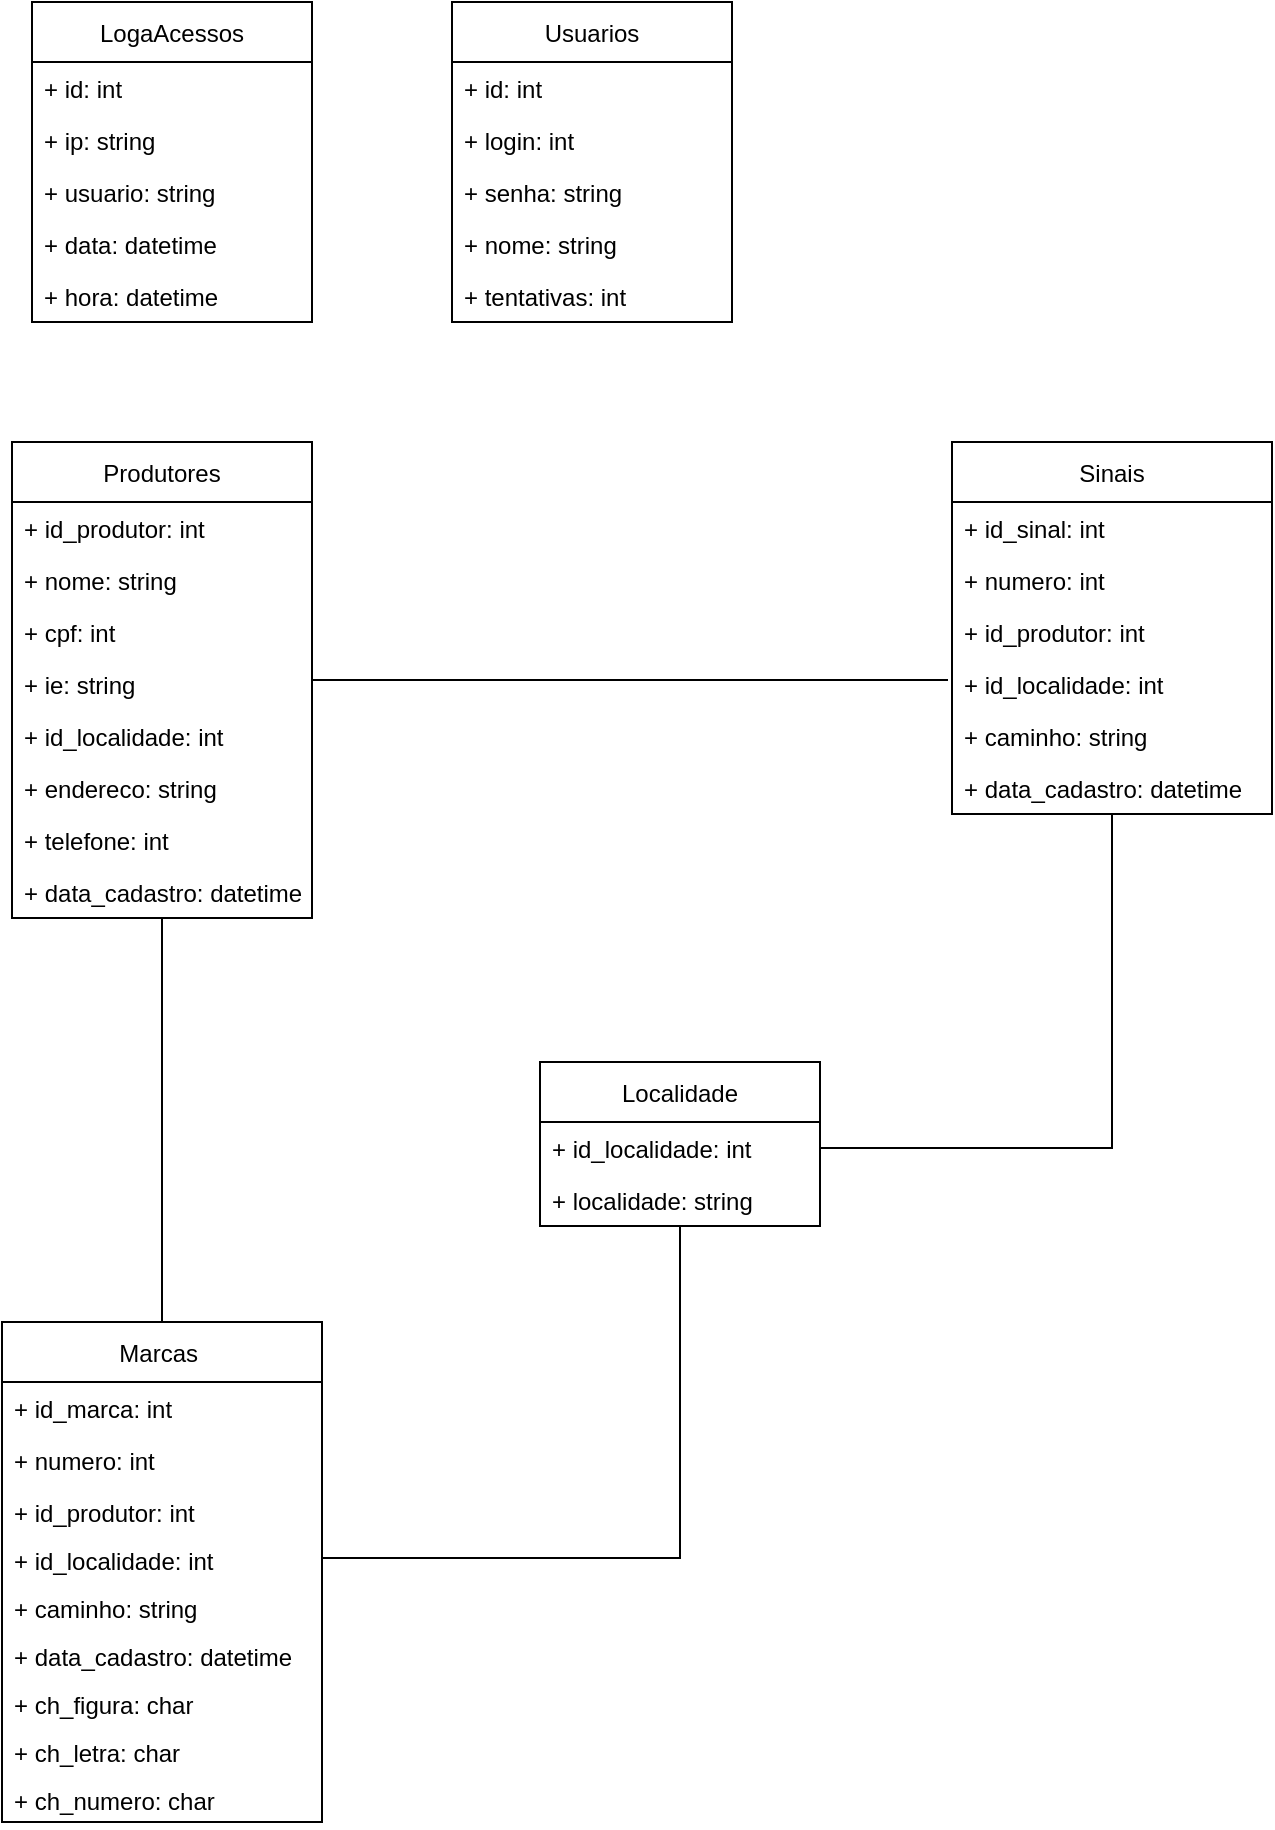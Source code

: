 <mxfile version="15.2.7" type="device"><diagram id="WkRvjoAycpOjUcxmkvr6" name="Page-1"><mxGraphModel dx="1278" dy="948" grid="1" gridSize="10" guides="1" tooltips="1" connect="1" arrows="1" fold="1" page="1" pageScale="1" pageWidth="827" pageHeight="1169" math="0" shadow="0"><root><mxCell id="0"/><mxCell id="1" parent="0"/><mxCell id="1HCGgXG_ZJPQ00-4fkMU-18" style="edgeStyle=orthogonalEdgeStyle;rounded=0;orthogonalLoop=1;jettySize=auto;html=1;entryX=1;entryY=0.5;entryDx=0;entryDy=0;endArrow=none;endFill=0;" edge="1" parent="1" source="mtEUVF73r2KRpAVkkBdg-1" target="mtEUVF73r2KRpAVkkBdg-20"><mxGeometry relative="1" as="geometry"/></mxCell><mxCell id="mtEUVF73r2KRpAVkkBdg-1" value="Sinais" style="swimlane;fontStyle=0;childLayout=stackLayout;horizontal=1;startSize=30;fillColor=none;horizontalStack=0;resizeParent=1;resizeParentMax=0;resizeLast=0;collapsible=1;marginBottom=0;" parent="1" vertex="1"><mxGeometry x="550" y="550" width="160" height="186" as="geometry"/></mxCell><mxCell id="mtEUVF73r2KRpAVkkBdg-2" value="+ id_sinal: int" style="text;strokeColor=none;fillColor=none;align=left;verticalAlign=top;spacingLeft=4;spacingRight=4;overflow=hidden;rotatable=0;points=[[0,0.5],[1,0.5]];portConstraint=eastwest;" parent="mtEUVF73r2KRpAVkkBdg-1" vertex="1"><mxGeometry y="30" width="160" height="26" as="geometry"/></mxCell><mxCell id="mtEUVF73r2KRpAVkkBdg-3" value="+ numero: int" style="text;strokeColor=none;fillColor=none;align=left;verticalAlign=top;spacingLeft=4;spacingRight=4;overflow=hidden;rotatable=0;points=[[0,0.5],[1,0.5]];portConstraint=eastwest;" parent="mtEUVF73r2KRpAVkkBdg-1" vertex="1"><mxGeometry y="56" width="160" height="26" as="geometry"/></mxCell><mxCell id="mtEUVF73r2KRpAVkkBdg-4" value="+ id_produtor: int" style="text;strokeColor=none;fillColor=none;align=left;verticalAlign=top;spacingLeft=4;spacingRight=4;overflow=hidden;rotatable=0;points=[[0,0.5],[1,0.5]];portConstraint=eastwest;" parent="mtEUVF73r2KRpAVkkBdg-1" vertex="1"><mxGeometry y="82" width="160" height="26" as="geometry"/></mxCell><mxCell id="lKQZE_It0HCwTW8MPozl-27" value="+ id_localidade: int" style="text;strokeColor=none;fillColor=none;align=left;verticalAlign=top;spacingLeft=4;spacingRight=4;overflow=hidden;rotatable=0;points=[[0,0.5],[1,0.5]];portConstraint=eastwest;" parent="mtEUVF73r2KRpAVkkBdg-1" vertex="1"><mxGeometry y="108" width="160" height="26" as="geometry"/></mxCell><mxCell id="lKQZE_It0HCwTW8MPozl-25" value="+ caminho: string" style="text;strokeColor=none;fillColor=none;align=left;verticalAlign=top;spacingLeft=4;spacingRight=4;overflow=hidden;rotatable=0;points=[[0,0.5],[1,0.5]];portConstraint=eastwest;" parent="mtEUVF73r2KRpAVkkBdg-1" vertex="1"><mxGeometry y="134" width="160" height="26" as="geometry"/></mxCell><mxCell id="lKQZE_It0HCwTW8MPozl-26" value="+ data_cadastro: datetime" style="text;strokeColor=none;fillColor=none;align=left;verticalAlign=top;spacingLeft=4;spacingRight=4;overflow=hidden;rotatable=0;points=[[0,0.5],[1,0.5]];portConstraint=eastwest;" parent="mtEUVF73r2KRpAVkkBdg-1" vertex="1"><mxGeometry y="160" width="160" height="26" as="geometry"/></mxCell><mxCell id="1HCGgXG_ZJPQ00-4fkMU-16" style="edgeStyle=orthogonalEdgeStyle;rounded=0;orthogonalLoop=1;jettySize=auto;html=1;endArrow=none;endFill=0;" edge="1" parent="1" source="mtEUVF73r2KRpAVkkBdg-9" target="1HCGgXG_ZJPQ00-4fkMU-1"><mxGeometry relative="1" as="geometry"/></mxCell><mxCell id="1HCGgXG_ZJPQ00-4fkMU-20" style="edgeStyle=orthogonalEdgeStyle;rounded=0;orthogonalLoop=1;jettySize=auto;html=1;endArrow=none;endFill=0;" edge="1" parent="1" source="mtEUVF73r2KRpAVkkBdg-9"><mxGeometry relative="1" as="geometry"><mxPoint x="548" y="669" as="targetPoint"/><Array as="points"><mxPoint x="548" y="669"/></Array></mxGeometry></mxCell><mxCell id="mtEUVF73r2KRpAVkkBdg-9" value="Produtores" style="swimlane;fontStyle=0;childLayout=stackLayout;horizontal=1;startSize=30;fillColor=none;horizontalStack=0;resizeParent=1;resizeParentMax=0;resizeLast=0;collapsible=1;marginBottom=0;" parent="1" vertex="1"><mxGeometry x="80" y="550" width="150" height="238" as="geometry"/></mxCell><mxCell id="mtEUVF73r2KRpAVkkBdg-10" value="+ id_produtor: int" style="text;strokeColor=none;fillColor=none;align=left;verticalAlign=top;spacingLeft=4;spacingRight=4;overflow=hidden;rotatable=0;points=[[0,0.5],[1,0.5]];portConstraint=eastwest;" parent="mtEUVF73r2KRpAVkkBdg-9" vertex="1"><mxGeometry y="30" width="150" height="26" as="geometry"/></mxCell><mxCell id="mtEUVF73r2KRpAVkkBdg-11" value="+ nome: string" style="text;strokeColor=none;fillColor=none;align=left;verticalAlign=top;spacingLeft=4;spacingRight=4;overflow=hidden;rotatable=0;points=[[0,0.5],[1,0.5]];portConstraint=eastwest;" parent="mtEUVF73r2KRpAVkkBdg-9" vertex="1"><mxGeometry y="56" width="150" height="26" as="geometry"/></mxCell><mxCell id="mtEUVF73r2KRpAVkkBdg-12" value="+ cpf: int" style="text;strokeColor=none;fillColor=none;align=left;verticalAlign=top;spacingLeft=4;spacingRight=4;overflow=hidden;rotatable=0;points=[[0,0.5],[1,0.5]];portConstraint=eastwest;" parent="mtEUVF73r2KRpAVkkBdg-9" vertex="1"><mxGeometry y="82" width="150" height="26" as="geometry"/></mxCell><mxCell id="lKQZE_It0HCwTW8MPozl-7" value="+ ie: string" style="text;strokeColor=none;fillColor=none;align=left;verticalAlign=top;spacingLeft=4;spacingRight=4;overflow=hidden;rotatable=0;points=[[0,0.5],[1,0.5]];portConstraint=eastwest;" parent="mtEUVF73r2KRpAVkkBdg-9" vertex="1"><mxGeometry y="108" width="150" height="26" as="geometry"/></mxCell><mxCell id="lKQZE_It0HCwTW8MPozl-8" value="+ id_localidade: int" style="text;strokeColor=none;fillColor=none;align=left;verticalAlign=top;spacingLeft=4;spacingRight=4;overflow=hidden;rotatable=0;points=[[0,0.5],[1,0.5]];portConstraint=eastwest;" parent="mtEUVF73r2KRpAVkkBdg-9" vertex="1"><mxGeometry y="134" width="150" height="26" as="geometry"/></mxCell><mxCell id="lKQZE_It0HCwTW8MPozl-9" value="+ endereco: string" style="text;strokeColor=none;fillColor=none;align=left;verticalAlign=top;spacingLeft=4;spacingRight=4;overflow=hidden;rotatable=0;points=[[0,0.5],[1,0.5]];portConstraint=eastwest;" parent="mtEUVF73r2KRpAVkkBdg-9" vertex="1"><mxGeometry y="160" width="150" height="26" as="geometry"/></mxCell><mxCell id="lKQZE_It0HCwTW8MPozl-10" value="+ telefone: int" style="text;strokeColor=none;fillColor=none;align=left;verticalAlign=top;spacingLeft=4;spacingRight=4;overflow=hidden;rotatable=0;points=[[0,0.5],[1,0.5]];portConstraint=eastwest;" parent="mtEUVF73r2KRpAVkkBdg-9" vertex="1"><mxGeometry y="186" width="150" height="26" as="geometry"/></mxCell><mxCell id="lKQZE_It0HCwTW8MPozl-11" value="+ data_cadastro: datetime" style="text;strokeColor=none;fillColor=none;align=left;verticalAlign=top;spacingLeft=4;spacingRight=4;overflow=hidden;rotatable=0;points=[[0,0.5],[1,0.5]];portConstraint=eastwest;" parent="mtEUVF73r2KRpAVkkBdg-9" vertex="1"><mxGeometry y="212" width="150" height="26" as="geometry"/></mxCell><mxCell id="mtEUVF73r2KRpAVkkBdg-13" value="Usuarios" style="swimlane;fontStyle=0;childLayout=stackLayout;horizontal=1;startSize=30;fillColor=none;horizontalStack=0;resizeParent=1;resizeParentMax=0;resizeLast=0;collapsible=1;marginBottom=0;" parent="1" vertex="1"><mxGeometry x="300" y="330" width="140" height="160" as="geometry"/></mxCell><mxCell id="mtEUVF73r2KRpAVkkBdg-14" value="+ id: int" style="text;strokeColor=none;fillColor=none;align=left;verticalAlign=top;spacingLeft=4;spacingRight=4;overflow=hidden;rotatable=0;points=[[0,0.5],[1,0.5]];portConstraint=eastwest;" parent="mtEUVF73r2KRpAVkkBdg-13" vertex="1"><mxGeometry y="30" width="140" height="26" as="geometry"/></mxCell><mxCell id="mtEUVF73r2KRpAVkkBdg-15" value="+ login: int" style="text;strokeColor=none;fillColor=none;align=left;verticalAlign=top;spacingLeft=4;spacingRight=4;overflow=hidden;rotatable=0;points=[[0,0.5],[1,0.5]];portConstraint=eastwest;" parent="mtEUVF73r2KRpAVkkBdg-13" vertex="1"><mxGeometry y="56" width="140" height="26" as="geometry"/></mxCell><mxCell id="mtEUVF73r2KRpAVkkBdg-16" value="+ senha: string" style="text;strokeColor=none;fillColor=none;align=left;verticalAlign=top;spacingLeft=4;spacingRight=4;overflow=hidden;rotatable=0;points=[[0,0.5],[1,0.5]];portConstraint=eastwest;" parent="mtEUVF73r2KRpAVkkBdg-13" vertex="1"><mxGeometry y="82" width="140" height="26" as="geometry"/></mxCell><mxCell id="lKQZE_It0HCwTW8MPozl-34" value="+ nome: string" style="text;strokeColor=none;fillColor=none;align=left;verticalAlign=top;spacingLeft=4;spacingRight=4;overflow=hidden;rotatable=0;points=[[0,0.5],[1,0.5]];portConstraint=eastwest;" parent="mtEUVF73r2KRpAVkkBdg-13" vertex="1"><mxGeometry y="108" width="140" height="26" as="geometry"/></mxCell><mxCell id="lKQZE_It0HCwTW8MPozl-35" value="+ tentativas: int" style="text;strokeColor=none;fillColor=none;align=left;verticalAlign=top;spacingLeft=4;spacingRight=4;overflow=hidden;rotatable=0;points=[[0,0.5],[1,0.5]];portConstraint=eastwest;" parent="mtEUVF73r2KRpAVkkBdg-13" vertex="1"><mxGeometry y="134" width="140" height="26" as="geometry"/></mxCell><mxCell id="mtEUVF73r2KRpAVkkBdg-17" value="Localidade" style="swimlane;fontStyle=0;childLayout=stackLayout;horizontal=1;startSize=30;fillColor=none;horizontalStack=0;resizeParent=1;resizeParentMax=0;resizeLast=0;collapsible=1;marginBottom=0;" parent="1" vertex="1"><mxGeometry x="344" y="860" width="140" height="82" as="geometry"/></mxCell><mxCell id="mtEUVF73r2KRpAVkkBdg-20" value="+ id_localidade: int" style="text;strokeColor=none;fillColor=none;align=left;verticalAlign=top;spacingLeft=4;spacingRight=4;overflow=hidden;rotatable=0;points=[[0,0.5],[1,0.5]];portConstraint=eastwest;" parent="mtEUVF73r2KRpAVkkBdg-17" vertex="1"><mxGeometry y="30" width="140" height="26" as="geometry"/></mxCell><mxCell id="mtEUVF73r2KRpAVkkBdg-21" value="+ localidade: string" style="text;strokeColor=none;fillColor=none;align=left;verticalAlign=top;spacingLeft=4;spacingRight=4;overflow=hidden;rotatable=0;points=[[0,0.5],[1,0.5]];portConstraint=eastwest;" parent="mtEUVF73r2KRpAVkkBdg-17" vertex="1"><mxGeometry y="56" width="140" height="26" as="geometry"/></mxCell><mxCell id="lKQZE_It0HCwTW8MPozl-36" value="LogaAcessos" style="swimlane;fontStyle=0;childLayout=stackLayout;horizontal=1;startSize=30;fillColor=none;horizontalStack=0;resizeParent=1;resizeParentMax=0;resizeLast=0;collapsible=1;marginBottom=0;" parent="1" vertex="1"><mxGeometry x="90" y="330" width="140" height="160" as="geometry"/></mxCell><mxCell id="lKQZE_It0HCwTW8MPozl-37" value="+ id: int" style="text;strokeColor=none;fillColor=none;align=left;verticalAlign=top;spacingLeft=4;spacingRight=4;overflow=hidden;rotatable=0;points=[[0,0.5],[1,0.5]];portConstraint=eastwest;" parent="lKQZE_It0HCwTW8MPozl-36" vertex="1"><mxGeometry y="30" width="140" height="26" as="geometry"/></mxCell><mxCell id="lKQZE_It0HCwTW8MPozl-38" value="+ ip: string" style="text;strokeColor=none;fillColor=none;align=left;verticalAlign=top;spacingLeft=4;spacingRight=4;overflow=hidden;rotatable=0;points=[[0,0.5],[1,0.5]];portConstraint=eastwest;" parent="lKQZE_It0HCwTW8MPozl-36" vertex="1"><mxGeometry y="56" width="140" height="26" as="geometry"/></mxCell><mxCell id="lKQZE_It0HCwTW8MPozl-39" value="+ usuario: string" style="text;strokeColor=none;fillColor=none;align=left;verticalAlign=top;spacingLeft=4;spacingRight=4;overflow=hidden;rotatable=0;points=[[0,0.5],[1,0.5]];portConstraint=eastwest;" parent="lKQZE_It0HCwTW8MPozl-36" vertex="1"><mxGeometry y="82" width="140" height="26" as="geometry"/></mxCell><mxCell id="lKQZE_It0HCwTW8MPozl-40" value="+ data: datetime" style="text;strokeColor=none;fillColor=none;align=left;verticalAlign=top;spacingLeft=4;spacingRight=4;overflow=hidden;rotatable=0;points=[[0,0.5],[1,0.5]];portConstraint=eastwest;" parent="lKQZE_It0HCwTW8MPozl-36" vertex="1"><mxGeometry y="108" width="140" height="26" as="geometry"/></mxCell><mxCell id="lKQZE_It0HCwTW8MPozl-41" value="+ hora: datetime" style="text;strokeColor=none;fillColor=none;align=left;verticalAlign=top;spacingLeft=4;spacingRight=4;overflow=hidden;rotatable=0;points=[[0,0.5],[1,0.5]];portConstraint=eastwest;" parent="lKQZE_It0HCwTW8MPozl-36" vertex="1"><mxGeometry y="134" width="140" height="26" as="geometry"/></mxCell><mxCell id="1HCGgXG_ZJPQ00-4fkMU-1" value="Marcas " style="swimlane;fontStyle=0;childLayout=stackLayout;horizontal=1;startSize=30;fillColor=none;horizontalStack=0;resizeParent=1;resizeParentMax=0;resizeLast=0;collapsible=1;marginBottom=0;" vertex="1" parent="1"><mxGeometry x="75" y="990" width="160" height="250" as="geometry"><mxRectangle x="610" y="600" width="80" height="30" as="alternateBounds"/></mxGeometry></mxCell><mxCell id="1HCGgXG_ZJPQ00-4fkMU-2" value="+ id_marca: int" style="text;strokeColor=none;fillColor=none;align=left;verticalAlign=top;spacingLeft=4;spacingRight=4;overflow=hidden;rotatable=0;points=[[0,0.5],[1,0.5]];portConstraint=eastwest;" vertex="1" parent="1HCGgXG_ZJPQ00-4fkMU-1"><mxGeometry y="30" width="160" height="26" as="geometry"/></mxCell><mxCell id="1HCGgXG_ZJPQ00-4fkMU-3" value="+ numero: int" style="text;strokeColor=none;fillColor=none;align=left;verticalAlign=top;spacingLeft=4;spacingRight=4;overflow=hidden;rotatable=0;points=[[0,0.5],[1,0.5]];portConstraint=eastwest;" vertex="1" parent="1HCGgXG_ZJPQ00-4fkMU-1"><mxGeometry y="56" width="160" height="26" as="geometry"/></mxCell><mxCell id="1HCGgXG_ZJPQ00-4fkMU-4" value="+ id_produtor: int&#10;" style="text;strokeColor=none;fillColor=none;align=left;verticalAlign=top;spacingLeft=4;spacingRight=4;overflow=hidden;rotatable=0;points=[[0,0.5],[1,0.5]];portConstraint=eastwest;" vertex="1" parent="1HCGgXG_ZJPQ00-4fkMU-1"><mxGeometry y="82" width="160" height="24" as="geometry"/></mxCell><mxCell id="1HCGgXG_ZJPQ00-4fkMU-5" value="+ id_localidade: int&#10;" style="text;strokeColor=none;fillColor=none;align=left;verticalAlign=top;spacingLeft=4;spacingRight=4;overflow=hidden;rotatable=0;points=[[0,0.5],[1,0.5]];portConstraint=eastwest;" vertex="1" parent="1HCGgXG_ZJPQ00-4fkMU-1"><mxGeometry y="106" width="160" height="24" as="geometry"/></mxCell><mxCell id="1HCGgXG_ZJPQ00-4fkMU-6" value="+ caminho: string&#10;" style="text;strokeColor=none;fillColor=none;align=left;verticalAlign=top;spacingLeft=4;spacingRight=4;overflow=hidden;rotatable=0;points=[[0,0.5],[1,0.5]];portConstraint=eastwest;" vertex="1" parent="1HCGgXG_ZJPQ00-4fkMU-1"><mxGeometry y="130" width="160" height="24" as="geometry"/></mxCell><mxCell id="1HCGgXG_ZJPQ00-4fkMU-7" value="+ data_cadastro: datetime&#10;" style="text;strokeColor=none;fillColor=none;align=left;verticalAlign=top;spacingLeft=4;spacingRight=4;overflow=hidden;rotatable=0;points=[[0,0.5],[1,0.5]];portConstraint=eastwest;" vertex="1" parent="1HCGgXG_ZJPQ00-4fkMU-1"><mxGeometry y="154" width="160" height="24" as="geometry"/></mxCell><mxCell id="1HCGgXG_ZJPQ00-4fkMU-8" value="+ ch_figura: char&#10;" style="text;strokeColor=none;fillColor=none;align=left;verticalAlign=top;spacingLeft=4;spacingRight=4;overflow=hidden;rotatable=0;points=[[0,0.5],[1,0.5]];portConstraint=eastwest;" vertex="1" parent="1HCGgXG_ZJPQ00-4fkMU-1"><mxGeometry y="178" width="160" height="24" as="geometry"/></mxCell><mxCell id="1HCGgXG_ZJPQ00-4fkMU-9" value="+ ch_letra: char&#10;" style="text;strokeColor=none;fillColor=none;align=left;verticalAlign=top;spacingLeft=4;spacingRight=4;overflow=hidden;rotatable=0;points=[[0,0.5],[1,0.5]];portConstraint=eastwest;" vertex="1" parent="1HCGgXG_ZJPQ00-4fkMU-1"><mxGeometry y="202" width="160" height="24" as="geometry"/></mxCell><mxCell id="1HCGgXG_ZJPQ00-4fkMU-10" value="+ ch_numero: char&#10;" style="text;strokeColor=none;fillColor=none;align=left;verticalAlign=top;spacingLeft=4;spacingRight=4;overflow=hidden;rotatable=0;points=[[0,0.5],[1,0.5]];portConstraint=eastwest;" vertex="1" parent="1HCGgXG_ZJPQ00-4fkMU-1"><mxGeometry y="226" width="160" height="24" as="geometry"/></mxCell><mxCell id="1HCGgXG_ZJPQ00-4fkMU-17" style="edgeStyle=orthogonalEdgeStyle;rounded=0;orthogonalLoop=1;jettySize=auto;html=1;endArrow=none;endFill=0;" edge="1" parent="1" source="1HCGgXG_ZJPQ00-4fkMU-5" target="mtEUVF73r2KRpAVkkBdg-21"><mxGeometry relative="1" as="geometry"><Array as="points"><mxPoint x="414" y="1108"/></Array></mxGeometry></mxCell></root></mxGraphModel></diagram></mxfile>